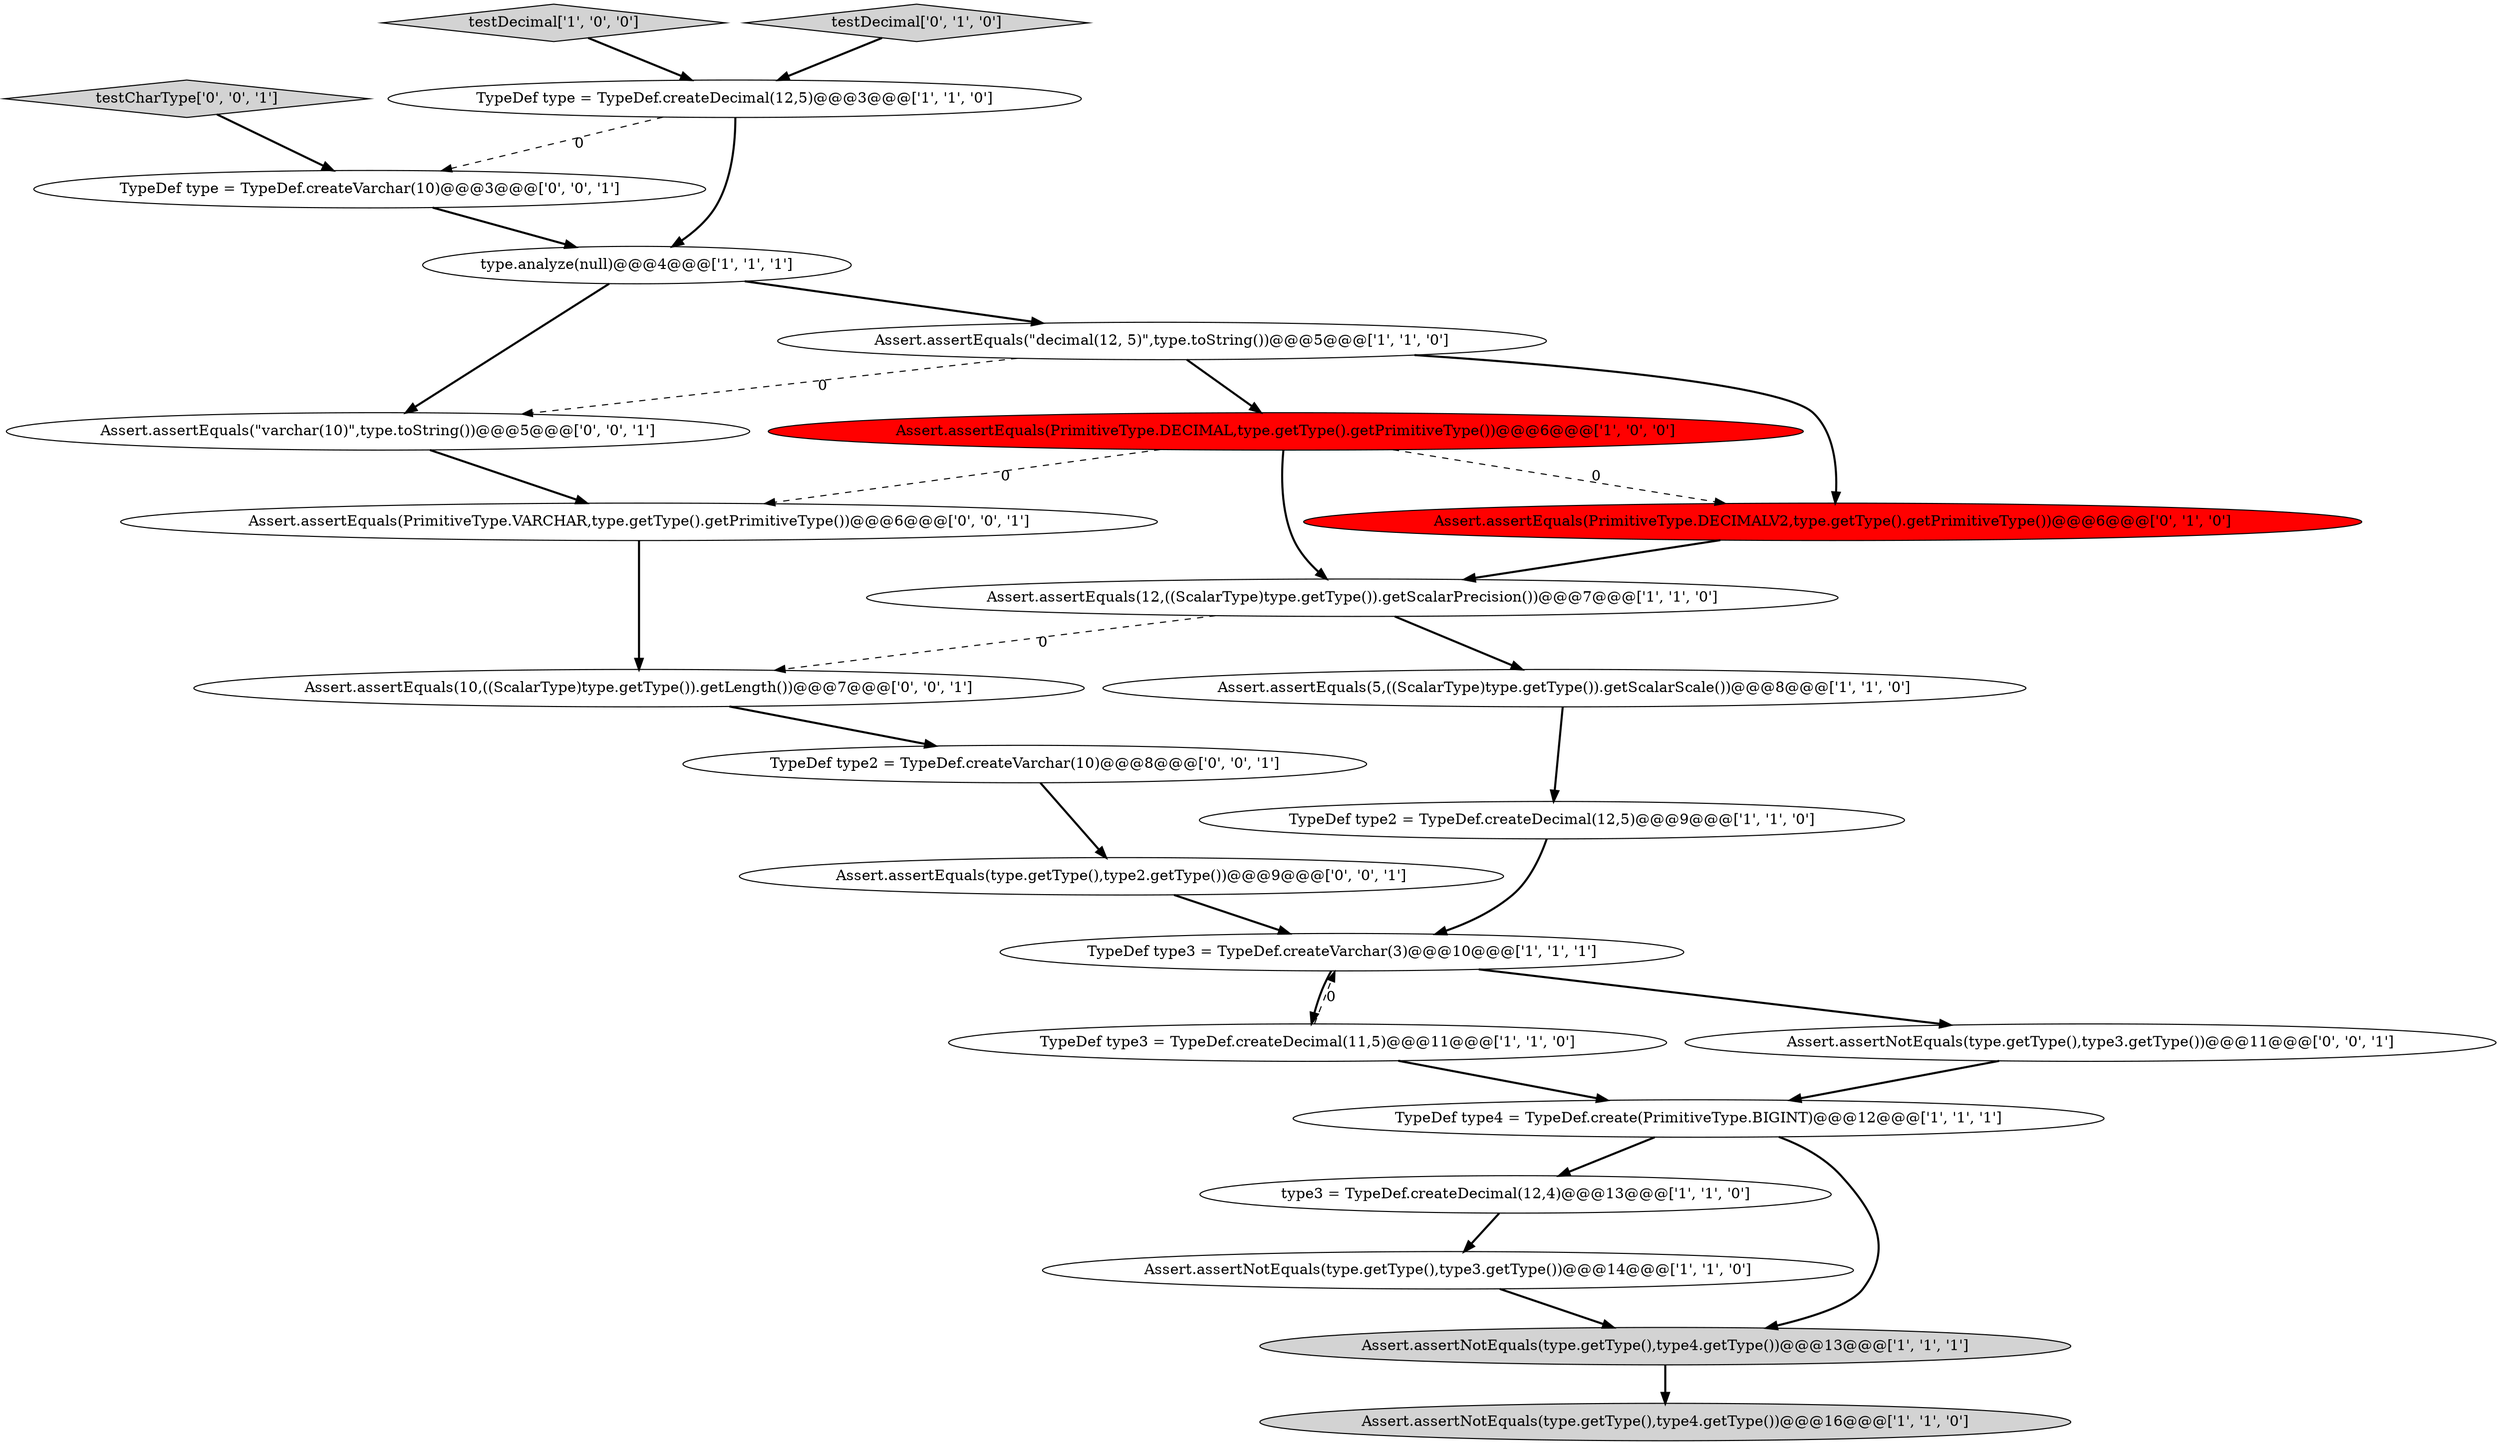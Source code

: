 digraph {
8 [style = filled, label = "TypeDef type = TypeDef.createDecimal(12,5)@@@3@@@['1', '1', '0']", fillcolor = white, shape = ellipse image = "AAA0AAABBB1BBB"];
2 [style = filled, label = "TypeDef type2 = TypeDef.createDecimal(12,5)@@@9@@@['1', '1', '0']", fillcolor = white, shape = ellipse image = "AAA0AAABBB1BBB"];
5 [style = filled, label = "TypeDef type3 = TypeDef.createDecimal(11,5)@@@11@@@['1', '1', '0']", fillcolor = white, shape = ellipse image = "AAA0AAABBB1BBB"];
22 [style = filled, label = "testCharType['0', '0', '1']", fillcolor = lightgray, shape = diamond image = "AAA0AAABBB3BBB"];
13 [style = filled, label = "testDecimal['1', '0', '0']", fillcolor = lightgray, shape = diamond image = "AAA0AAABBB1BBB"];
19 [style = filled, label = "Assert.assertEquals(10,((ScalarType)type.getType()).getLength())@@@7@@@['0', '0', '1']", fillcolor = white, shape = ellipse image = "AAA0AAABBB3BBB"];
14 [style = filled, label = "Assert.assertNotEquals(type.getType(),type3.getType())@@@14@@@['1', '1', '0']", fillcolor = white, shape = ellipse image = "AAA0AAABBB1BBB"];
17 [style = filled, label = "TypeDef type = TypeDef.createVarchar(10)@@@3@@@['0', '0', '1']", fillcolor = white, shape = ellipse image = "AAA0AAABBB3BBB"];
1 [style = filled, label = "type.analyze(null)@@@4@@@['1', '1', '1']", fillcolor = white, shape = ellipse image = "AAA0AAABBB1BBB"];
11 [style = filled, label = "Assert.assertEquals(PrimitiveType.DECIMAL,type.getType().getPrimitiveType())@@@6@@@['1', '0', '0']", fillcolor = red, shape = ellipse image = "AAA1AAABBB1BBB"];
4 [style = filled, label = "Assert.assertEquals(5,((ScalarType)type.getType()).getScalarScale())@@@8@@@['1', '1', '0']", fillcolor = white, shape = ellipse image = "AAA0AAABBB1BBB"];
9 [style = filled, label = "Assert.assertEquals(12,((ScalarType)type.getType()).getScalarPrecision())@@@7@@@['1', '1', '0']", fillcolor = white, shape = ellipse image = "AAA0AAABBB1BBB"];
20 [style = filled, label = "Assert.assertEquals(\"varchar(10)\",type.toString())@@@5@@@['0', '0', '1']", fillcolor = white, shape = ellipse image = "AAA0AAABBB3BBB"];
24 [style = filled, label = "TypeDef type2 = TypeDef.createVarchar(10)@@@8@@@['0', '0', '1']", fillcolor = white, shape = ellipse image = "AAA0AAABBB3BBB"];
6 [style = filled, label = "type3 = TypeDef.createDecimal(12,4)@@@13@@@['1', '1', '0']", fillcolor = white, shape = ellipse image = "AAA0AAABBB1BBB"];
0 [style = filled, label = "Assert.assertNotEquals(type.getType(),type4.getType())@@@13@@@['1', '1', '1']", fillcolor = lightgray, shape = ellipse image = "AAA0AAABBB1BBB"];
16 [style = filled, label = "testDecimal['0', '1', '0']", fillcolor = lightgray, shape = diamond image = "AAA0AAABBB2BBB"];
18 [style = filled, label = "Assert.assertNotEquals(type.getType(),type3.getType())@@@11@@@['0', '0', '1']", fillcolor = white, shape = ellipse image = "AAA0AAABBB3BBB"];
12 [style = filled, label = "TypeDef type3 = TypeDef.createVarchar(3)@@@10@@@['1', '1', '1']", fillcolor = white, shape = ellipse image = "AAA0AAABBB1BBB"];
7 [style = filled, label = "TypeDef type4 = TypeDef.create(PrimitiveType.BIGINT)@@@12@@@['1', '1', '1']", fillcolor = white, shape = ellipse image = "AAA0AAABBB1BBB"];
23 [style = filled, label = "Assert.assertEquals(PrimitiveType.VARCHAR,type.getType().getPrimitiveType())@@@6@@@['0', '0', '1']", fillcolor = white, shape = ellipse image = "AAA0AAABBB3BBB"];
3 [style = filled, label = "Assert.assertEquals(\"decimal(12, 5)\",type.toString())@@@5@@@['1', '1', '0']", fillcolor = white, shape = ellipse image = "AAA0AAABBB1BBB"];
15 [style = filled, label = "Assert.assertEquals(PrimitiveType.DECIMALV2,type.getType().getPrimitiveType())@@@6@@@['0', '1', '0']", fillcolor = red, shape = ellipse image = "AAA1AAABBB2BBB"];
21 [style = filled, label = "Assert.assertEquals(type.getType(),type2.getType())@@@9@@@['0', '0', '1']", fillcolor = white, shape = ellipse image = "AAA0AAABBB3BBB"];
10 [style = filled, label = "Assert.assertNotEquals(type.getType(),type4.getType())@@@16@@@['1', '1', '0']", fillcolor = lightgray, shape = ellipse image = "AAA0AAABBB1BBB"];
5->12 [style = dashed, label="0"];
12->5 [style = bold, label=""];
17->1 [style = bold, label=""];
16->8 [style = bold, label=""];
11->15 [style = dashed, label="0"];
9->4 [style = bold, label=""];
1->3 [style = bold, label=""];
3->11 [style = bold, label=""];
1->20 [style = bold, label=""];
11->23 [style = dashed, label="0"];
7->0 [style = bold, label=""];
3->15 [style = bold, label=""];
4->2 [style = bold, label=""];
11->9 [style = bold, label=""];
2->12 [style = bold, label=""];
19->24 [style = bold, label=""];
21->12 [style = bold, label=""];
6->14 [style = bold, label=""];
9->19 [style = dashed, label="0"];
8->1 [style = bold, label=""];
0->10 [style = bold, label=""];
20->23 [style = bold, label=""];
14->0 [style = bold, label=""];
24->21 [style = bold, label=""];
15->9 [style = bold, label=""];
23->19 [style = bold, label=""];
3->20 [style = dashed, label="0"];
7->6 [style = bold, label=""];
12->18 [style = bold, label=""];
22->17 [style = bold, label=""];
8->17 [style = dashed, label="0"];
5->7 [style = bold, label=""];
13->8 [style = bold, label=""];
18->7 [style = bold, label=""];
}
